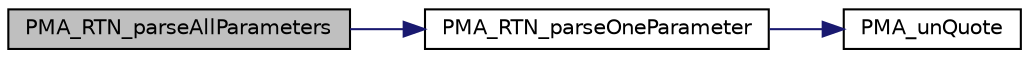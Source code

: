 digraph G
{
  edge [fontname="Helvetica",fontsize="10",labelfontname="Helvetica",labelfontsize="10"];
  node [fontname="Helvetica",fontsize="10",shape=record];
  rankdir="LR";
  Node1 [label="PMA_RTN_parseAllParameters",height=0.2,width=0.4,color="black", fillcolor="grey75", style="filled" fontcolor="black"];
  Node1 -> Node2 [color="midnightblue",fontsize="10",style="solid",fontname="Helvetica"];
  Node2 [label="PMA_RTN_parseOneParameter",height=0.2,width=0.4,color="black", fillcolor="white", style="filled",URL="$rte__routines_8lib_8php.html#ac42a9a3c9a0686e174294af68decda79",tooltip="This function parses a string containing one parameter of a routine, as returned by PMA_RTN_parseAllP..."];
  Node2 -> Node3 [color="midnightblue",fontsize="10",style="solid",fontname="Helvetica"];
  Node3 [label="PMA_unQuote",height=0.2,width=0.4,color="black", fillcolor="white", style="filled",URL="$common_8lib_8php.html#aa3c7e6be52567014a075e7fdb18ff2c6",tooltip="removes quotes (&#39;,\",`) from a quoted string"];
}
